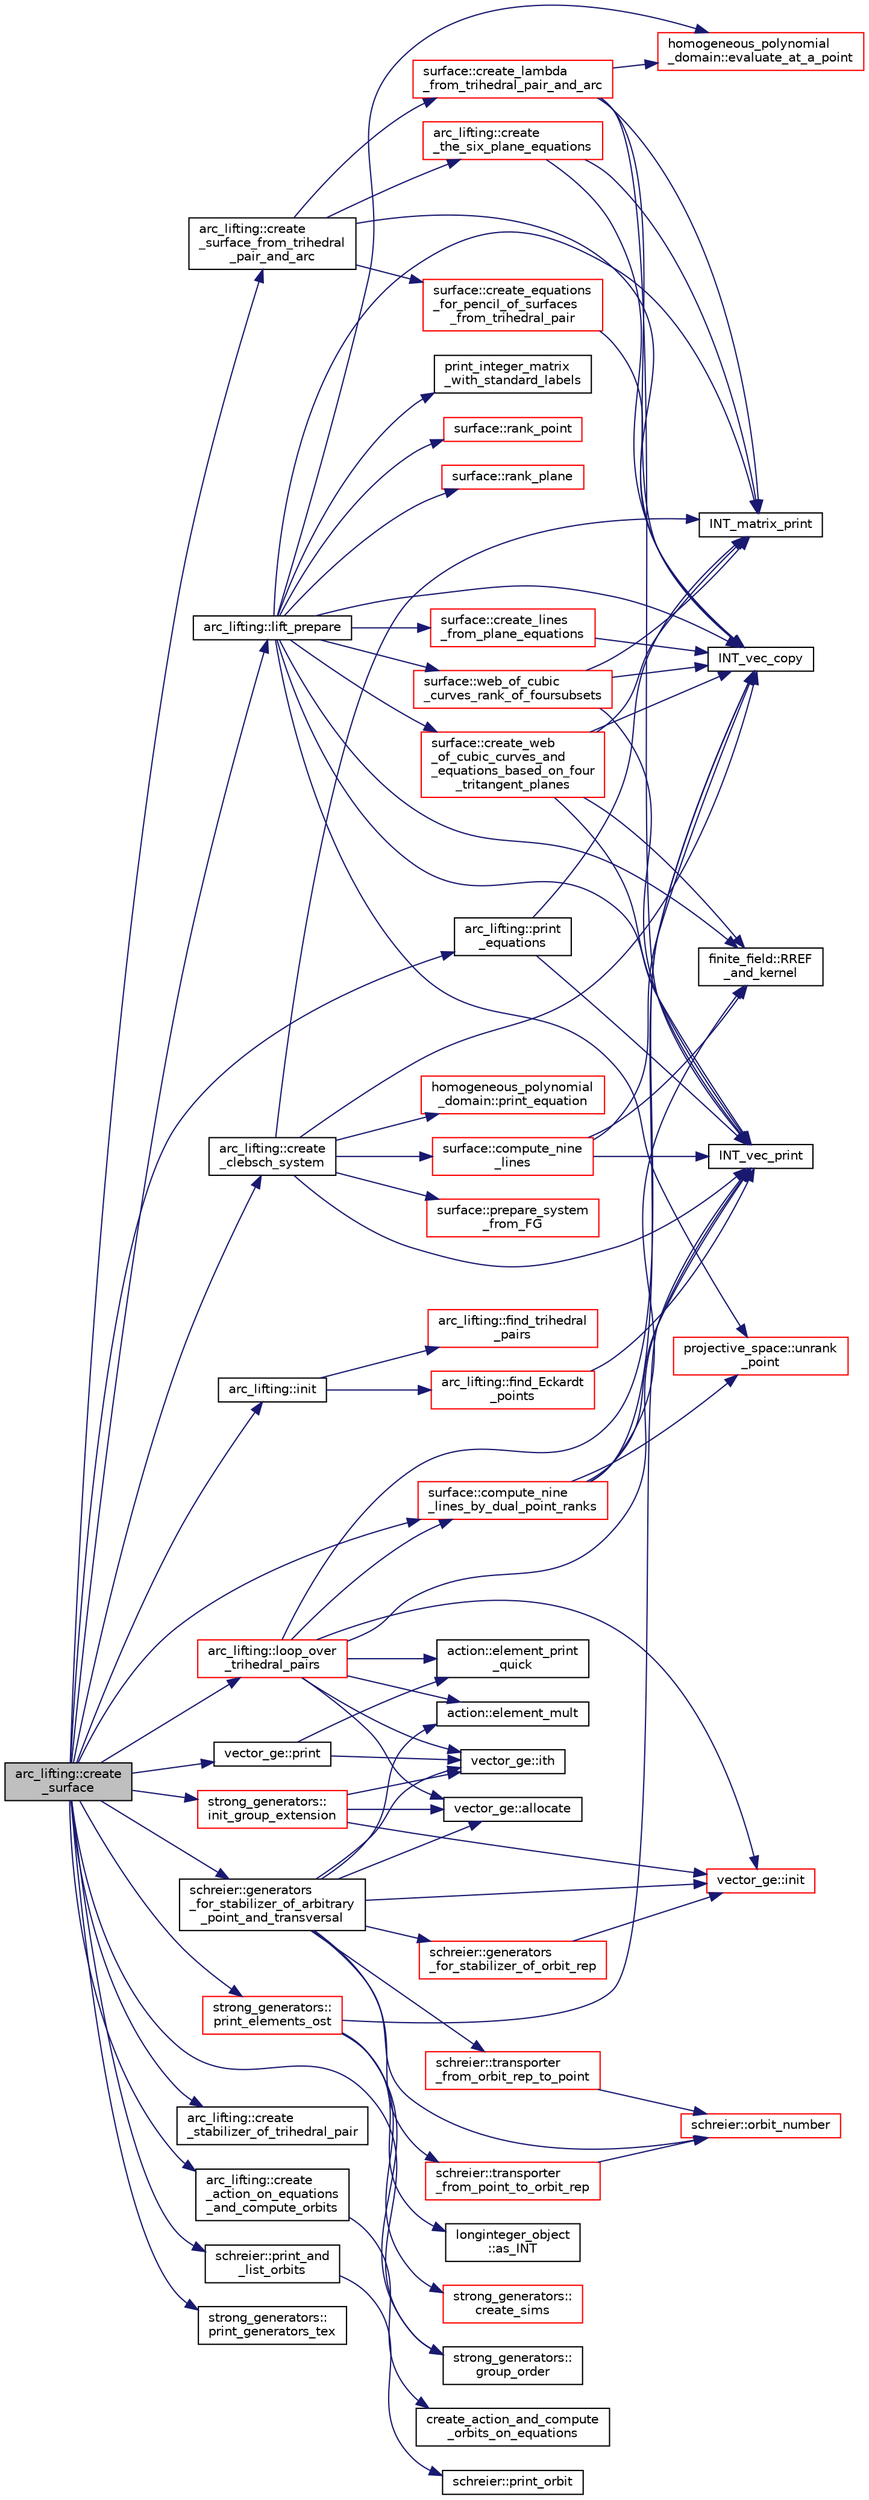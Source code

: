 digraph "arc_lifting::create_surface"
{
  edge [fontname="Helvetica",fontsize="10",labelfontname="Helvetica",labelfontsize="10"];
  node [fontname="Helvetica",fontsize="10",shape=record];
  rankdir="LR";
  Node59 [label="arc_lifting::create\l_surface",height=0.2,width=0.4,color="black", fillcolor="grey75", style="filled", fontcolor="black"];
  Node59 -> Node60 [color="midnightblue",fontsize="10",style="solid",fontname="Helvetica"];
  Node60 [label="arc_lifting::init",height=0.2,width=0.4,color="black", fillcolor="white", style="filled",URL="$dc/db7/classarc__lifting.html#a11fc382addd05e0bbe8b0b44dcd4c55e"];
  Node60 -> Node61 [color="midnightblue",fontsize="10",style="solid",fontname="Helvetica"];
  Node61 [label="arc_lifting::find_Eckardt\l_points",height=0.2,width=0.4,color="red", fillcolor="white", style="filled",URL="$dc/db7/classarc__lifting.html#a70012c92bd78768f5c1c5d14f995147b"];
  Node61 -> Node63 [color="midnightblue",fontsize="10",style="solid",fontname="Helvetica"];
  Node63 [label="INT_vec_print",height=0.2,width=0.4,color="black", fillcolor="white", style="filled",URL="$df/dbf/sajeeb_8_c.html#a79a5901af0b47dd0d694109543c027fe"];
  Node60 -> Node127 [color="midnightblue",fontsize="10",style="solid",fontname="Helvetica"];
  Node127 [label="arc_lifting::find_trihedral\l_pairs",height=0.2,width=0.4,color="red", fillcolor="white", style="filled",URL="$dc/db7/classarc__lifting.html#a04b276087c97becd9a4e208ea7ec45fe"];
  Node59 -> Node134 [color="midnightblue",fontsize="10",style="solid",fontname="Helvetica"];
  Node134 [label="arc_lifting::lift_prepare",height=0.2,width=0.4,color="black", fillcolor="white", style="filled",URL="$dc/db7/classarc__lifting.html#a5faae15fa91aadc062307cafedd52286"];
  Node134 -> Node79 [color="midnightblue",fontsize="10",style="solid",fontname="Helvetica"];
  Node79 [label="INT_vec_copy",height=0.2,width=0.4,color="black", fillcolor="white", style="filled",URL="$df/dbf/sajeeb_8_c.html#ac2d875e27e009af6ec04d17254d11075"];
  Node134 -> Node63 [color="midnightblue",fontsize="10",style="solid",fontname="Helvetica"];
  Node134 -> Node135 [color="midnightblue",fontsize="10",style="solid",fontname="Helvetica"];
  Node135 [label="surface::create_web\l_of_cubic_curves_and\l_equations_based_on_four\l_tritangent_planes",height=0.2,width=0.4,color="red", fillcolor="white", style="filled",URL="$d5/d88/classsurface.html#a9ba8b20664778a91d860650c3bb67d28"];
  Node135 -> Node79 [color="midnightblue",fontsize="10",style="solid",fontname="Helvetica"];
  Node135 -> Node80 [color="midnightblue",fontsize="10",style="solid",fontname="Helvetica"];
  Node80 [label="INT_matrix_print",height=0.2,width=0.4,color="black", fillcolor="white", style="filled",URL="$d5/db4/io__and__os_8h.html#afd4180a24bef3a2b584668a4eaf607ff"];
  Node135 -> Node140 [color="midnightblue",fontsize="10",style="solid",fontname="Helvetica"];
  Node140 [label="finite_field::RREF\l_and_kernel",height=0.2,width=0.4,color="black", fillcolor="white", style="filled",URL="$df/d5a/classfinite__field.html#afdf51a97d36ccddcf8f9f969c3a10ed8"];
  Node135 -> Node63 [color="midnightblue",fontsize="10",style="solid",fontname="Helvetica"];
  Node134 -> Node65 [color="midnightblue",fontsize="10",style="solid",fontname="Helvetica"];
  Node65 [label="projective_space::unrank\l_point",height=0.2,width=0.4,color="red", fillcolor="white", style="filled",URL="$d2/d17/classprojective__space.html#a3cb7917af4c5f1590b660d4bf907e0fa"];
  Node134 -> Node143 [color="midnightblue",fontsize="10",style="solid",fontname="Helvetica"];
  Node143 [label="homogeneous_polynomial\l_domain::evaluate_at_a_point",height=0.2,width=0.4,color="red", fillcolor="white", style="filled",URL="$d2/da7/classhomogeneous__polynomial__domain.html#ad3989698a38d04fc319162c376fe6343"];
  Node134 -> Node145 [color="midnightblue",fontsize="10",style="solid",fontname="Helvetica"];
  Node145 [label="surface::web_of_cubic\l_curves_rank_of_foursubsets",height=0.2,width=0.4,color="red", fillcolor="white", style="filled",URL="$d5/d88/classsurface.html#a14cd0c7998a3a81a99d198b4649be108"];
  Node145 -> Node80 [color="midnightblue",fontsize="10",style="solid",fontname="Helvetica"];
  Node145 -> Node63 [color="midnightblue",fontsize="10",style="solid",fontname="Helvetica"];
  Node145 -> Node79 [color="midnightblue",fontsize="10",style="solid",fontname="Helvetica"];
  Node134 -> Node80 [color="midnightblue",fontsize="10",style="solid",fontname="Helvetica"];
  Node134 -> Node140 [color="midnightblue",fontsize="10",style="solid",fontname="Helvetica"];
  Node134 -> Node147 [color="midnightblue",fontsize="10",style="solid",fontname="Helvetica"];
  Node147 [label="surface::rank_plane",height=0.2,width=0.4,color="red", fillcolor="white", style="filled",URL="$d5/d88/classsurface.html#abb51d291297b29510b2a780b1ffc6cce"];
  Node134 -> Node148 [color="midnightblue",fontsize="10",style="solid",fontname="Helvetica"];
  Node148 [label="print_integer_matrix\l_with_standard_labels",height=0.2,width=0.4,color="black", fillcolor="white", style="filled",URL="$d5/db4/io__and__os_8h.html#ad39c343d865ff89a5aad3c689280ad09"];
  Node134 -> Node149 [color="midnightblue",fontsize="10",style="solid",fontname="Helvetica"];
  Node149 [label="surface::rank_point",height=0.2,width=0.4,color="red", fillcolor="white", style="filled",URL="$d5/d88/classsurface.html#aab3e1eb5e20622f583b53c21b740a0b8"];
  Node134 -> Node150 [color="midnightblue",fontsize="10",style="solid",fontname="Helvetica"];
  Node150 [label="surface::create_lines\l_from_plane_equations",height=0.2,width=0.4,color="red", fillcolor="white", style="filled",URL="$d5/d88/classsurface.html#a28da2c8268ecf7fa33c032dc818479bc"];
  Node150 -> Node79 [color="midnightblue",fontsize="10",style="solid",fontname="Helvetica"];
  Node59 -> Node154 [color="midnightblue",fontsize="10",style="solid",fontname="Helvetica"];
  Node154 [label="arc_lifting::create\l_surface_from_trihedral\l_pair_and_arc",height=0.2,width=0.4,color="black", fillcolor="white", style="filled",URL="$dc/db7/classarc__lifting.html#a947fc1f7d5456a5654eef22b14c70317"];
  Node154 -> Node155 [color="midnightblue",fontsize="10",style="solid",fontname="Helvetica"];
  Node155 [label="arc_lifting::create\l_the_six_plane_equations",height=0.2,width=0.4,color="red", fillcolor="white", style="filled",URL="$dc/db7/classarc__lifting.html#a67282bbbad70f4de7998d753c0694e0c"];
  Node155 -> Node79 [color="midnightblue",fontsize="10",style="solid",fontname="Helvetica"];
  Node155 -> Node80 [color="midnightblue",fontsize="10",style="solid",fontname="Helvetica"];
  Node154 -> Node156 [color="midnightblue",fontsize="10",style="solid",fontname="Helvetica"];
  Node156 [label="surface::create_equations\l_for_pencil_of_surfaces\l_from_trihedral_pair",height=0.2,width=0.4,color="red", fillcolor="white", style="filled",URL="$d5/d88/classsurface.html#a3bdfac2b8808cb00eb11e54d38e45039"];
  Node156 -> Node79 [color="midnightblue",fontsize="10",style="solid",fontname="Helvetica"];
  Node154 -> Node195 [color="midnightblue",fontsize="10",style="solid",fontname="Helvetica"];
  Node195 [label="surface::create_lambda\l_from_trihedral_pair_and_arc",height=0.2,width=0.4,color="red", fillcolor="white", style="filled",URL="$d5/d88/classsurface.html#adb7f42b89cea8b8b3b63e0b02f925e59"];
  Node195 -> Node79 [color="midnightblue",fontsize="10",style="solid",fontname="Helvetica"];
  Node195 -> Node63 [color="midnightblue",fontsize="10",style="solid",fontname="Helvetica"];
  Node195 -> Node80 [color="midnightblue",fontsize="10",style="solid",fontname="Helvetica"];
  Node195 -> Node143 [color="midnightblue",fontsize="10",style="solid",fontname="Helvetica"];
  Node154 -> Node79 [color="midnightblue",fontsize="10",style="solid",fontname="Helvetica"];
  Node59 -> Node200 [color="midnightblue",fontsize="10",style="solid",fontname="Helvetica"];
  Node200 [label="arc_lifting::print\l_equations",height=0.2,width=0.4,color="black", fillcolor="white", style="filled",URL="$dc/db7/classarc__lifting.html#a2668260420e7af4ebdefec3b73fe633f"];
  Node200 -> Node80 [color="midnightblue",fontsize="10",style="solid",fontname="Helvetica"];
  Node200 -> Node63 [color="midnightblue",fontsize="10",style="solid",fontname="Helvetica"];
  Node59 -> Node201 [color="midnightblue",fontsize="10",style="solid",fontname="Helvetica"];
  Node201 [label="arc_lifting::create\l_clebsch_system",height=0.2,width=0.4,color="black", fillcolor="white", style="filled",URL="$dc/db7/classarc__lifting.html#a70e7b6f208cc31296982de47a2114721"];
  Node201 -> Node79 [color="midnightblue",fontsize="10",style="solid",fontname="Helvetica"];
  Node201 -> Node80 [color="midnightblue",fontsize="10",style="solid",fontname="Helvetica"];
  Node201 -> Node202 [color="midnightblue",fontsize="10",style="solid",fontname="Helvetica"];
  Node202 [label="surface::compute_nine\l_lines",height=0.2,width=0.4,color="red", fillcolor="white", style="filled",URL="$d5/d88/classsurface.html#a40ea6e0f443770fb5cb766a2ef20b878"];
  Node202 -> Node79 [color="midnightblue",fontsize="10",style="solid",fontname="Helvetica"];
  Node202 -> Node140 [color="midnightblue",fontsize="10",style="solid",fontname="Helvetica"];
  Node202 -> Node63 [color="midnightblue",fontsize="10",style="solid",fontname="Helvetica"];
  Node201 -> Node63 [color="midnightblue",fontsize="10",style="solid",fontname="Helvetica"];
  Node201 -> Node203 [color="midnightblue",fontsize="10",style="solid",fontname="Helvetica"];
  Node203 [label="surface::prepare_system\l_from_FG",height=0.2,width=0.4,color="red", fillcolor="white", style="filled",URL="$d5/d88/classsurface.html#ae1ba711bbcd929ba49cb9729f37c0300"];
  Node201 -> Node204 [color="midnightblue",fontsize="10",style="solid",fontname="Helvetica"];
  Node204 [label="homogeneous_polynomial\l_domain::print_equation",height=0.2,width=0.4,color="red", fillcolor="white", style="filled",URL="$d2/da7/classhomogeneous__polynomial__domain.html#a39fe7da58a442801d7c8be1121a57bfe"];
  Node59 -> Node206 [color="midnightblue",fontsize="10",style="solid",fontname="Helvetica"];
  Node206 [label="arc_lifting::create\l_stabilizer_of_trihedral_pair",height=0.2,width=0.4,color="black", fillcolor="white", style="filled",URL="$dc/db7/classarc__lifting.html#a9dd6e280975225ec907f663f3335829a"];
  Node59 -> Node207 [color="midnightblue",fontsize="10",style="solid",fontname="Helvetica"];
  Node207 [label="strong_generators::\lgroup_order",height=0.2,width=0.4,color="black", fillcolor="white", style="filled",URL="$dc/d09/classstrong__generators.html#a91f453c2bfd6502b96f4b4eed16beb20"];
  Node59 -> Node208 [color="midnightblue",fontsize="10",style="solid",fontname="Helvetica"];
  Node208 [label="arc_lifting::create\l_action_on_equations\l_and_compute_orbits",height=0.2,width=0.4,color="black", fillcolor="white", style="filled",URL="$dc/db7/classarc__lifting.html#a9ede56ab73512e6c2a68025ca136341c"];
  Node208 -> Node209 [color="midnightblue",fontsize="10",style="solid",fontname="Helvetica"];
  Node209 [label="create_action_and_compute\l_orbits_on_equations",height=0.2,width=0.4,color="black", fillcolor="white", style="filled",URL="$d5/d90/action__global_8_c.html#a510dc360d7da8778e923063db39ddb72"];
  Node59 -> Node210 [color="midnightblue",fontsize="10",style="solid",fontname="Helvetica"];
  Node210 [label="schreier::print_and\l_list_orbits",height=0.2,width=0.4,color="black", fillcolor="white", style="filled",URL="$d3/dd6/classschreier.html#a601f9c08d5a6f37f849d22fa4e89d892"];
  Node210 -> Node211 [color="midnightblue",fontsize="10",style="solid",fontname="Helvetica"];
  Node211 [label="schreier::print_orbit",height=0.2,width=0.4,color="black", fillcolor="white", style="filled",URL="$d3/dd6/classschreier.html#ac30bbfe09706ff8ccaf27c2cf8074594"];
  Node59 -> Node212 [color="midnightblue",fontsize="10",style="solid",fontname="Helvetica"];
  Node212 [label="schreier::generators\l_for_stabilizer_of_arbitrary\l_point_and_transversal",height=0.2,width=0.4,color="black", fillcolor="white", style="filled",URL="$d3/dd6/classschreier.html#a63e4acebeefabb5a5dd6f4c2a60398f5"];
  Node212 -> Node213 [color="midnightblue",fontsize="10",style="solid",fontname="Helvetica"];
  Node213 [label="vector_ge::init",height=0.2,width=0.4,color="red", fillcolor="white", style="filled",URL="$d4/d6e/classvector__ge.html#afe1d6befd1f1501e6be34afbaa9d30a8"];
  Node212 -> Node215 [color="midnightblue",fontsize="10",style="solid",fontname="Helvetica"];
  Node215 [label="schreier::orbit_number",height=0.2,width=0.4,color="red", fillcolor="white", style="filled",URL="$d3/dd6/classschreier.html#a65ae0e0466545deba181b987c27feb58"];
  Node212 -> Node216 [color="midnightblue",fontsize="10",style="solid",fontname="Helvetica"];
  Node216 [label="schreier::generators\l_for_stabilizer_of_orbit_rep",height=0.2,width=0.4,color="red", fillcolor="white", style="filled",URL="$d3/dd6/classschreier.html#afd6fcc50900894e183d838f09e840da6"];
  Node216 -> Node213 [color="midnightblue",fontsize="10",style="solid",fontname="Helvetica"];
  Node212 -> Node244 [color="midnightblue",fontsize="10",style="solid",fontname="Helvetica"];
  Node244 [label="vector_ge::allocate",height=0.2,width=0.4,color="black", fillcolor="white", style="filled",URL="$d4/d6e/classvector__ge.html#a35b062a9201b30f0a87bf87702d243ae"];
  Node212 -> Node270 [color="midnightblue",fontsize="10",style="solid",fontname="Helvetica"];
  Node270 [label="schreier::transporter\l_from_point_to_orbit_rep",height=0.2,width=0.4,color="red", fillcolor="white", style="filled",URL="$d3/dd6/classschreier.html#a744c4deba9028908bc955ddfbfd6f424"];
  Node270 -> Node215 [color="midnightblue",fontsize="10",style="solid",fontname="Helvetica"];
  Node212 -> Node272 [color="midnightblue",fontsize="10",style="solid",fontname="Helvetica"];
  Node272 [label="schreier::transporter\l_from_orbit_rep_to_point",height=0.2,width=0.4,color="red", fillcolor="white", style="filled",URL="$d3/dd6/classschreier.html#af3b4f9632d21b92be2dc87c98f8429f3"];
  Node272 -> Node215 [color="midnightblue",fontsize="10",style="solid",fontname="Helvetica"];
  Node212 -> Node236 [color="midnightblue",fontsize="10",style="solid",fontname="Helvetica"];
  Node236 [label="action::element_mult",height=0.2,width=0.4,color="black", fillcolor="white", style="filled",URL="$d2/d86/classaction.html#ae9e36b2cae1f0f7bd7144097fa9a34b3"];
  Node212 -> Node228 [color="midnightblue",fontsize="10",style="solid",fontname="Helvetica"];
  Node228 [label="vector_ge::ith",height=0.2,width=0.4,color="black", fillcolor="white", style="filled",URL="$d4/d6e/classvector__ge.html#a1ff002e8b746a9beb119d57dcd4a15ff"];
  Node59 -> Node232 [color="midnightblue",fontsize="10",style="solid",fontname="Helvetica"];
  Node232 [label="vector_ge::print",height=0.2,width=0.4,color="black", fillcolor="white", style="filled",URL="$d4/d6e/classvector__ge.html#a0d260cce035c20b32d7989c50670aa8a"];
  Node232 -> Node233 [color="midnightblue",fontsize="10",style="solid",fontname="Helvetica"];
  Node233 [label="action::element_print\l_quick",height=0.2,width=0.4,color="black", fillcolor="white", style="filled",URL="$d2/d86/classaction.html#a4844680cf6750396f76494a28655265b"];
  Node232 -> Node228 [color="midnightblue",fontsize="10",style="solid",fontname="Helvetica"];
  Node59 -> Node273 [color="midnightblue",fontsize="10",style="solid",fontname="Helvetica"];
  Node273 [label="strong_generators::\lprint_elements_ost",height=0.2,width=0.4,color="red", fillcolor="white", style="filled",URL="$dc/d09/classstrong__generators.html#a592bfe2b3b7acdca7afa13f0777bef37"];
  Node273 -> Node207 [color="midnightblue",fontsize="10",style="solid",fontname="Helvetica"];
  Node273 -> Node274 [color="midnightblue",fontsize="10",style="solid",fontname="Helvetica"];
  Node274 [label="strong_generators::\lcreate_sims",height=0.2,width=0.4,color="red", fillcolor="white", style="filled",URL="$dc/d09/classstrong__generators.html#afca700d50772a39eeb74239355ae67e1"];
  Node273 -> Node63 [color="midnightblue",fontsize="10",style="solid",fontname="Helvetica"];
  Node273 -> Node105 [color="midnightblue",fontsize="10",style="solid",fontname="Helvetica"];
  Node105 [label="longinteger_object\l::as_INT",height=0.2,width=0.4,color="black", fillcolor="white", style="filled",URL="$dd/d7e/classlonginteger__object.html#afb992d4679a6741acc63c8bcba27971e"];
  Node59 -> Node277 [color="midnightblue",fontsize="10",style="solid",fontname="Helvetica"];
  Node277 [label="strong_generators::\lprint_generators_tex",height=0.2,width=0.4,color="black", fillcolor="white", style="filled",URL="$dc/d09/classstrong__generators.html#a5ec5e1048119097985c01a56f427d873"];
  Node59 -> Node278 [color="midnightblue",fontsize="10",style="solid",fontname="Helvetica"];
  Node278 [label="surface::compute_nine\l_lines_by_dual_point_ranks",height=0.2,width=0.4,color="red", fillcolor="white", style="filled",URL="$d5/d88/classsurface.html#aa83b3b78278e3a0846e188a7694beb17"];
  Node278 -> Node65 [color="midnightblue",fontsize="10",style="solid",fontname="Helvetica"];
  Node278 -> Node79 [color="midnightblue",fontsize="10",style="solid",fontname="Helvetica"];
  Node278 -> Node140 [color="midnightblue",fontsize="10",style="solid",fontname="Helvetica"];
  Node278 -> Node63 [color="midnightblue",fontsize="10",style="solid",fontname="Helvetica"];
  Node59 -> Node279 [color="midnightblue",fontsize="10",style="solid",fontname="Helvetica"];
  Node279 [label="arc_lifting::loop_over\l_trihedral_pairs",height=0.2,width=0.4,color="red", fillcolor="white", style="filled",URL="$dc/db7/classarc__lifting.html#a30126f5ed4126d604c191aa4d1f7505a"];
  Node279 -> Node278 [color="midnightblue",fontsize="10",style="solid",fontname="Helvetica"];
  Node279 -> Node63 [color="midnightblue",fontsize="10",style="solid",fontname="Helvetica"];
  Node279 -> Node213 [color="midnightblue",fontsize="10",style="solid",fontname="Helvetica"];
  Node279 -> Node244 [color="midnightblue",fontsize="10",style="solid",fontname="Helvetica"];
  Node279 -> Node79 [color="midnightblue",fontsize="10",style="solid",fontname="Helvetica"];
  Node279 -> Node236 [color="midnightblue",fontsize="10",style="solid",fontname="Helvetica"];
  Node279 -> Node233 [color="midnightblue",fontsize="10",style="solid",fontname="Helvetica"];
  Node279 -> Node228 [color="midnightblue",fontsize="10",style="solid",fontname="Helvetica"];
  Node59 -> Node340 [color="midnightblue",fontsize="10",style="solid",fontname="Helvetica"];
  Node340 [label="strong_generators::\linit_group_extension",height=0.2,width=0.4,color="red", fillcolor="white", style="filled",URL="$dc/d09/classstrong__generators.html#a5e889497cab5e9c522c8c4610ebb8328"];
  Node340 -> Node213 [color="midnightblue",fontsize="10",style="solid",fontname="Helvetica"];
  Node340 -> Node244 [color="midnightblue",fontsize="10",style="solid",fontname="Helvetica"];
  Node340 -> Node228 [color="midnightblue",fontsize="10",style="solid",fontname="Helvetica"];
}
